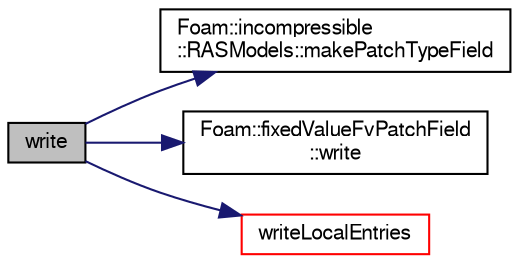 digraph "write"
{
  bgcolor="transparent";
  edge [fontname="FreeSans",fontsize="10",labelfontname="FreeSans",labelfontsize="10"];
  node [fontname="FreeSans",fontsize="10",shape=record];
  rankdir="LR";
  Node639 [label="write",height=0.2,width=0.4,color="black", fillcolor="grey75", style="filled", fontcolor="black"];
  Node639 -> Node640 [color="midnightblue",fontsize="10",style="solid",fontname="FreeSans"];
  Node640 [label="Foam::incompressible\l::RASModels::makePatchTypeField",height=0.2,width=0.4,color="black",URL="$a21186.html#ad276ec2dc5d5444ce865377e85f99fd9"];
  Node639 -> Node641 [color="midnightblue",fontsize="10",style="solid",fontname="FreeSans"];
  Node641 [label="Foam::fixedValueFvPatchField\l::write",height=0.2,width=0.4,color="black",URL="$a21986.html#a293fdfec8bdfbd5c3913ab4c9f3454ff",tooltip="Write. "];
  Node639 -> Node642 [color="midnightblue",fontsize="10",style="solid",fontname="FreeSans"];
  Node642 [label="writeLocalEntries",height=0.2,width=0.4,color="red",URL="$a30962.html#a320f9d385b60c3b94e52b9e3d7164231",tooltip="Write local wall function variables. "];
}
